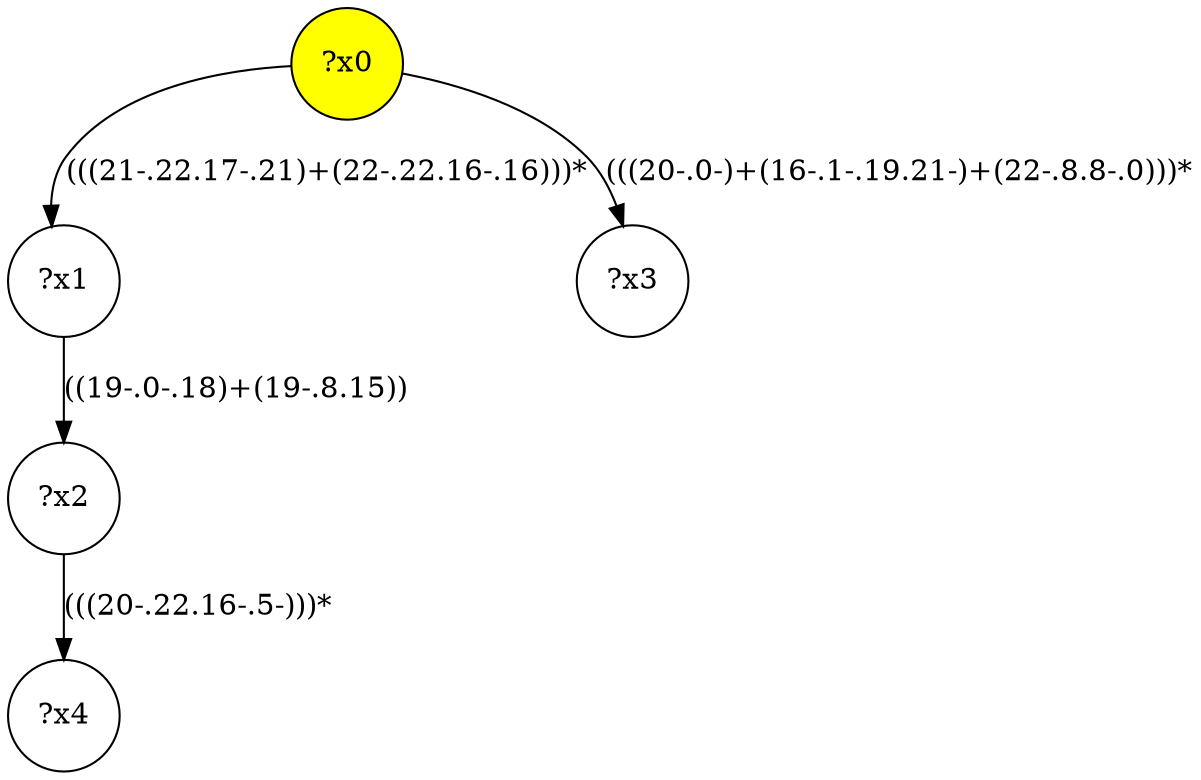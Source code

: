 digraph g {
	x0 [fillcolor="yellow", style="filled," shape=circle, label="?x0"];
	x1 [shape=circle, label="?x1"];
	x0 -> x1 [label="(((21-.22.17-.21)+(22-.22.16-.16)))*"];
	x2 [shape=circle, label="?x2"];
	x1 -> x2 [label="((19-.0-.18)+(19-.8.15))"];
	x3 [shape=circle, label="?x3"];
	x0 -> x3 [label="(((20-.0-)+(16-.1-.19.21-)+(22-.8.8-.0)))*"];
	x4 [shape=circle, label="?x4"];
	x2 -> x4 [label="(((20-.22.16-.5-)))*"];
}
